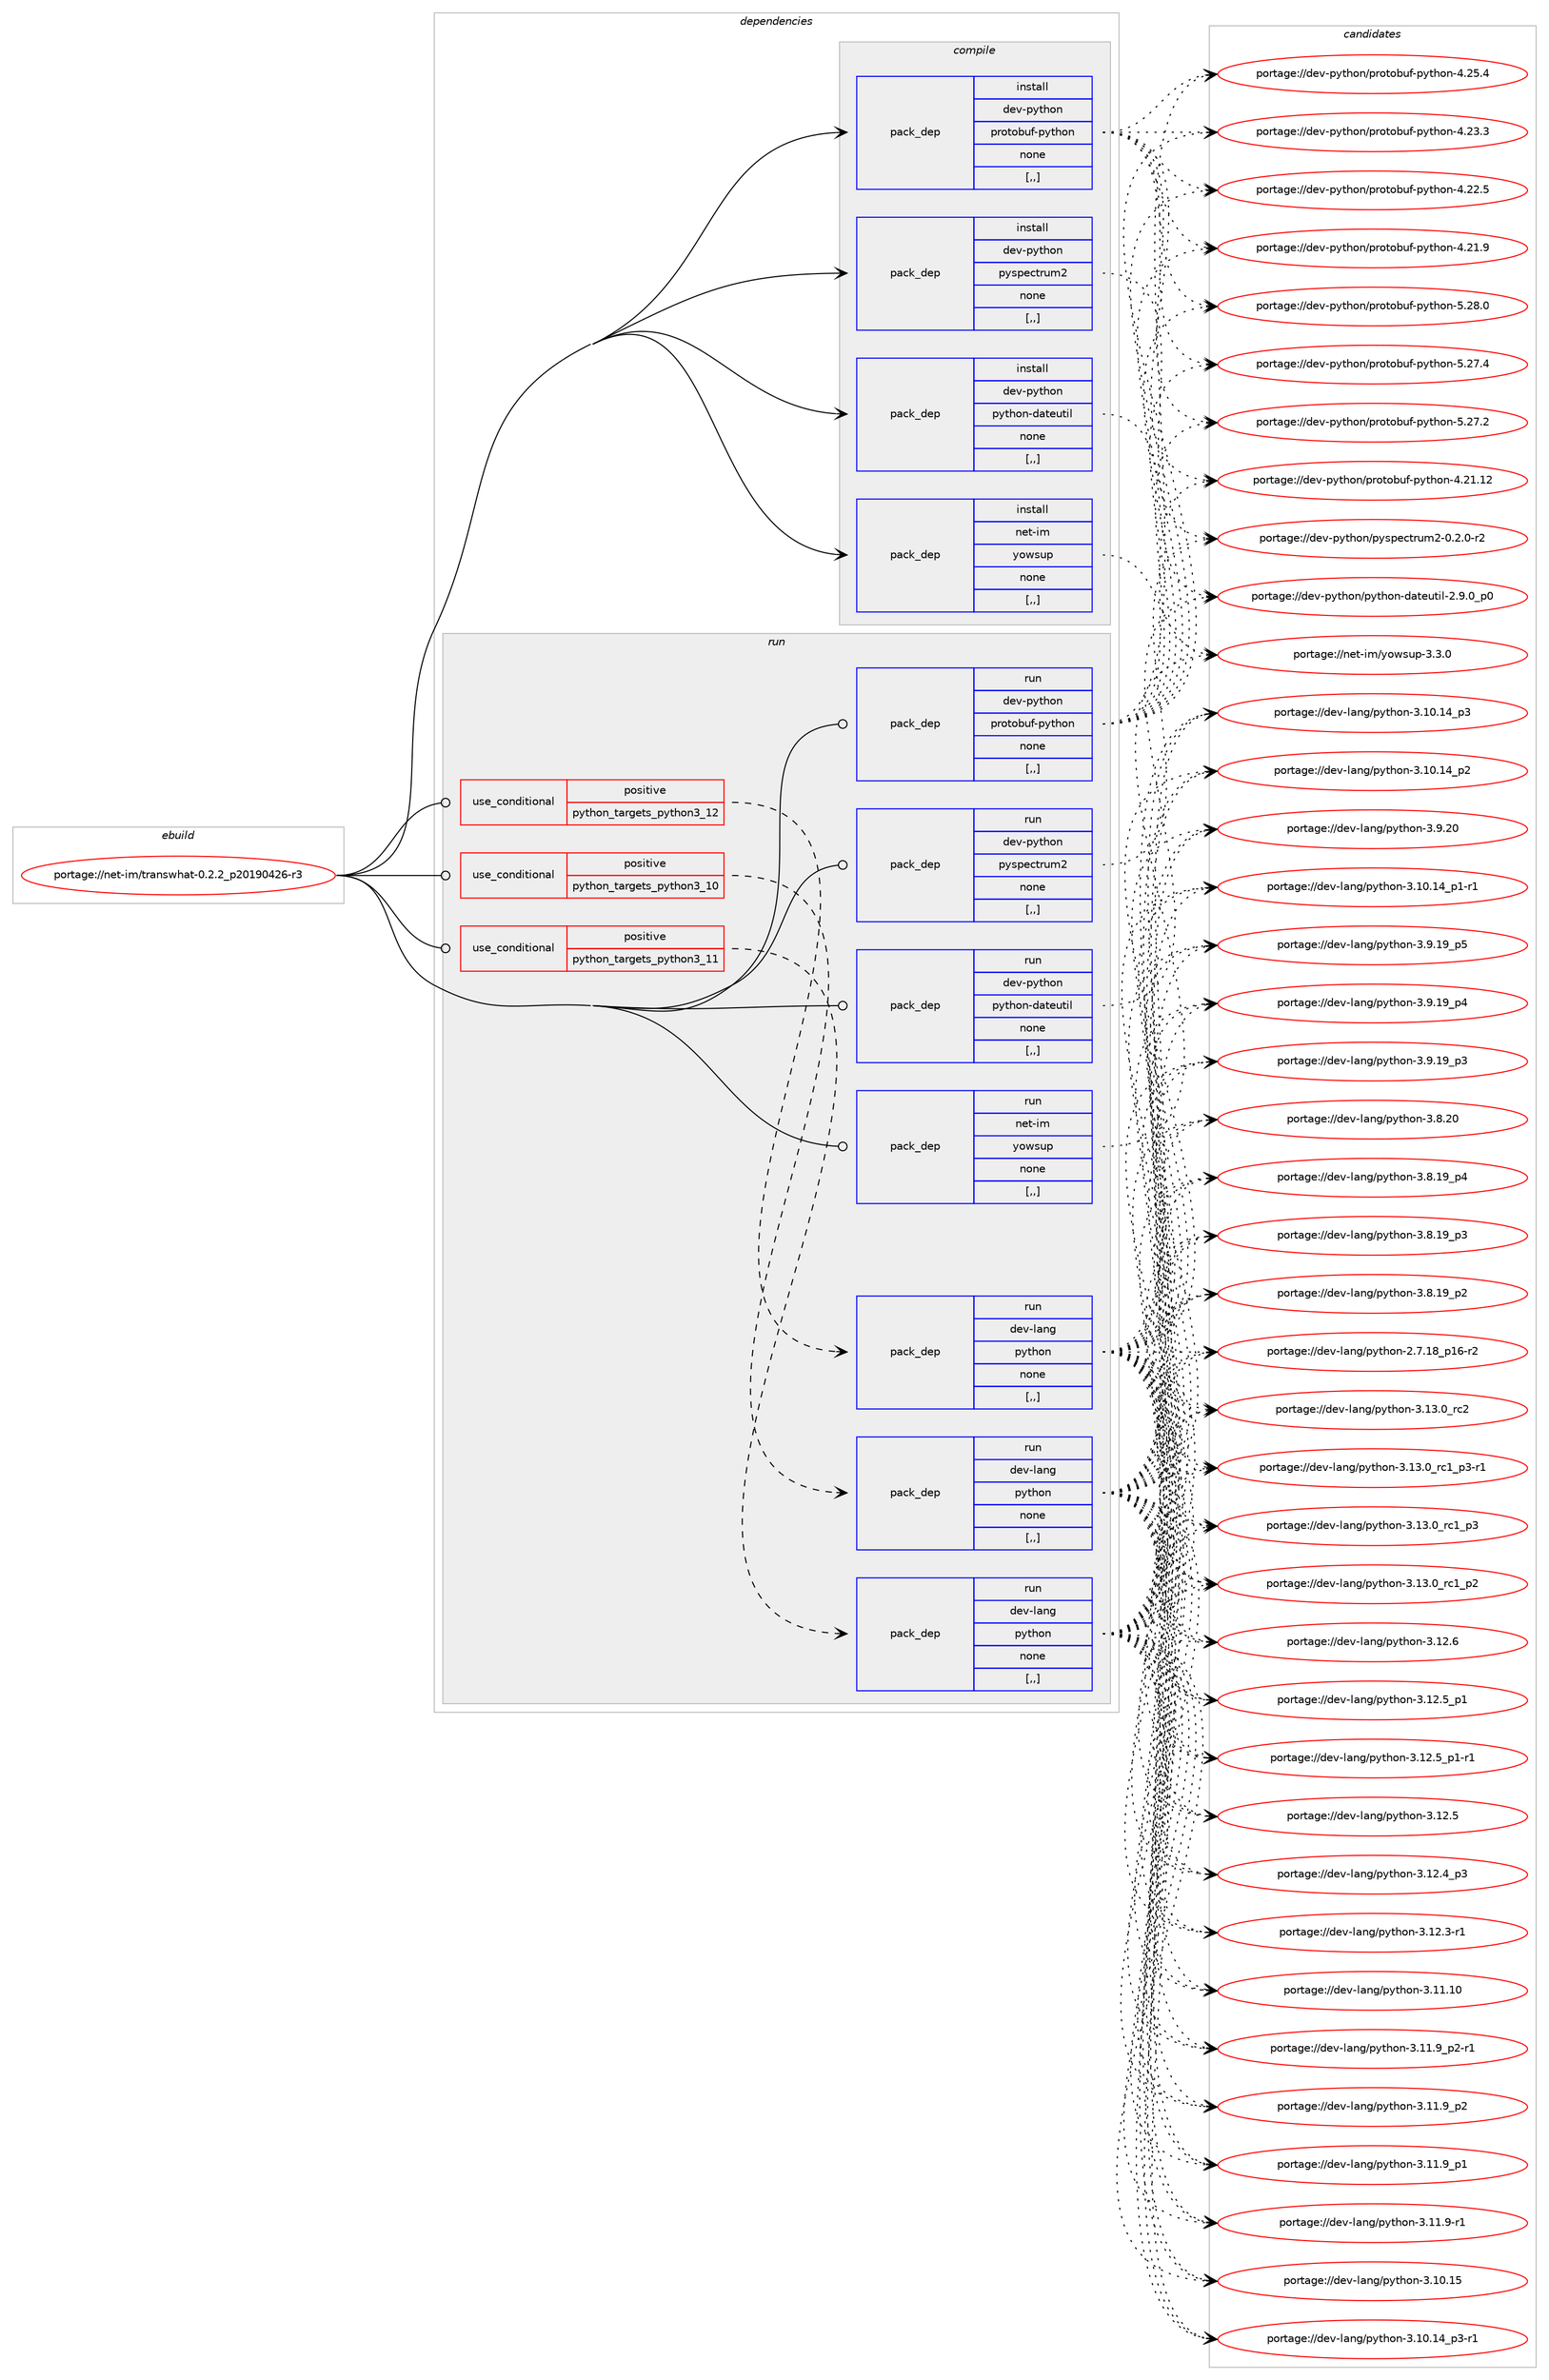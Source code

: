 digraph prolog {

# *************
# Graph options
# *************

newrank=true;
concentrate=true;
compound=true;
graph [rankdir=LR,fontname=Helvetica,fontsize=10,ranksep=1.5];#, ranksep=2.5, nodesep=0.2];
edge  [arrowhead=vee];
node  [fontname=Helvetica,fontsize=10];

# **********
# The ebuild
# **********

subgraph cluster_leftcol {
color=gray;
label=<<i>ebuild</i>>;
id [label="portage://net-im/transwhat-0.2.2_p20190426-r3", color=red, width=4, href="../net-im/transwhat-0.2.2_p20190426-r3.svg"];
}

# ****************
# The dependencies
# ****************

subgraph cluster_midcol {
color=gray;
label=<<i>dependencies</i>>;
subgraph cluster_compile {
fillcolor="#eeeeee";
style=filled;
label=<<i>compile</i>>;
subgraph pack633981 {
dependency867065 [label=<<TABLE BORDER="0" CELLBORDER="1" CELLSPACING="0" CELLPADDING="4" WIDTH="220"><TR><TD ROWSPAN="6" CELLPADDING="30">pack_dep</TD></TR><TR><TD WIDTH="110">install</TD></TR><TR><TD>dev-python</TD></TR><TR><TD>protobuf-python</TD></TR><TR><TD>none</TD></TR><TR><TD>[,,]</TD></TR></TABLE>>, shape=none, color=blue];
}
id:e -> dependency867065:w [weight=20,style="solid",arrowhead="vee"];
subgraph pack633982 {
dependency867066 [label=<<TABLE BORDER="0" CELLBORDER="1" CELLSPACING="0" CELLPADDING="4" WIDTH="220"><TR><TD ROWSPAN="6" CELLPADDING="30">pack_dep</TD></TR><TR><TD WIDTH="110">install</TD></TR><TR><TD>dev-python</TD></TR><TR><TD>pyspectrum2</TD></TR><TR><TD>none</TD></TR><TR><TD>[,,]</TD></TR></TABLE>>, shape=none, color=blue];
}
id:e -> dependency867066:w [weight=20,style="solid",arrowhead="vee"];
subgraph pack633983 {
dependency867067 [label=<<TABLE BORDER="0" CELLBORDER="1" CELLSPACING="0" CELLPADDING="4" WIDTH="220"><TR><TD ROWSPAN="6" CELLPADDING="30">pack_dep</TD></TR><TR><TD WIDTH="110">install</TD></TR><TR><TD>dev-python</TD></TR><TR><TD>python-dateutil</TD></TR><TR><TD>none</TD></TR><TR><TD>[,,]</TD></TR></TABLE>>, shape=none, color=blue];
}
id:e -> dependency867067:w [weight=20,style="solid",arrowhead="vee"];
subgraph pack633984 {
dependency867068 [label=<<TABLE BORDER="0" CELLBORDER="1" CELLSPACING="0" CELLPADDING="4" WIDTH="220"><TR><TD ROWSPAN="6" CELLPADDING="30">pack_dep</TD></TR><TR><TD WIDTH="110">install</TD></TR><TR><TD>net-im</TD></TR><TR><TD>yowsup</TD></TR><TR><TD>none</TD></TR><TR><TD>[,,]</TD></TR></TABLE>>, shape=none, color=blue];
}
id:e -> dependency867068:w [weight=20,style="solid",arrowhead="vee"];
}
subgraph cluster_compileandrun {
fillcolor="#eeeeee";
style=filled;
label=<<i>compile and run</i>>;
}
subgraph cluster_run {
fillcolor="#eeeeee";
style=filled;
label=<<i>run</i>>;
subgraph cond226703 {
dependency867069 [label=<<TABLE BORDER="0" CELLBORDER="1" CELLSPACING="0" CELLPADDING="4"><TR><TD ROWSPAN="3" CELLPADDING="10">use_conditional</TD></TR><TR><TD>positive</TD></TR><TR><TD>python_targets_python3_10</TD></TR></TABLE>>, shape=none, color=red];
subgraph pack633985 {
dependency867070 [label=<<TABLE BORDER="0" CELLBORDER="1" CELLSPACING="0" CELLPADDING="4" WIDTH="220"><TR><TD ROWSPAN="6" CELLPADDING="30">pack_dep</TD></TR><TR><TD WIDTH="110">run</TD></TR><TR><TD>dev-lang</TD></TR><TR><TD>python</TD></TR><TR><TD>none</TD></TR><TR><TD>[,,]</TD></TR></TABLE>>, shape=none, color=blue];
}
dependency867069:e -> dependency867070:w [weight=20,style="dashed",arrowhead="vee"];
}
id:e -> dependency867069:w [weight=20,style="solid",arrowhead="odot"];
subgraph cond226704 {
dependency867071 [label=<<TABLE BORDER="0" CELLBORDER="1" CELLSPACING="0" CELLPADDING="4"><TR><TD ROWSPAN="3" CELLPADDING="10">use_conditional</TD></TR><TR><TD>positive</TD></TR><TR><TD>python_targets_python3_11</TD></TR></TABLE>>, shape=none, color=red];
subgraph pack633986 {
dependency867072 [label=<<TABLE BORDER="0" CELLBORDER="1" CELLSPACING="0" CELLPADDING="4" WIDTH="220"><TR><TD ROWSPAN="6" CELLPADDING="30">pack_dep</TD></TR><TR><TD WIDTH="110">run</TD></TR><TR><TD>dev-lang</TD></TR><TR><TD>python</TD></TR><TR><TD>none</TD></TR><TR><TD>[,,]</TD></TR></TABLE>>, shape=none, color=blue];
}
dependency867071:e -> dependency867072:w [weight=20,style="dashed",arrowhead="vee"];
}
id:e -> dependency867071:w [weight=20,style="solid",arrowhead="odot"];
subgraph cond226705 {
dependency867073 [label=<<TABLE BORDER="0" CELLBORDER="1" CELLSPACING="0" CELLPADDING="4"><TR><TD ROWSPAN="3" CELLPADDING="10">use_conditional</TD></TR><TR><TD>positive</TD></TR><TR><TD>python_targets_python3_12</TD></TR></TABLE>>, shape=none, color=red];
subgraph pack633987 {
dependency867074 [label=<<TABLE BORDER="0" CELLBORDER="1" CELLSPACING="0" CELLPADDING="4" WIDTH="220"><TR><TD ROWSPAN="6" CELLPADDING="30">pack_dep</TD></TR><TR><TD WIDTH="110">run</TD></TR><TR><TD>dev-lang</TD></TR><TR><TD>python</TD></TR><TR><TD>none</TD></TR><TR><TD>[,,]</TD></TR></TABLE>>, shape=none, color=blue];
}
dependency867073:e -> dependency867074:w [weight=20,style="dashed",arrowhead="vee"];
}
id:e -> dependency867073:w [weight=20,style="solid",arrowhead="odot"];
subgraph pack633988 {
dependency867075 [label=<<TABLE BORDER="0" CELLBORDER="1" CELLSPACING="0" CELLPADDING="4" WIDTH="220"><TR><TD ROWSPAN="6" CELLPADDING="30">pack_dep</TD></TR><TR><TD WIDTH="110">run</TD></TR><TR><TD>dev-python</TD></TR><TR><TD>protobuf-python</TD></TR><TR><TD>none</TD></TR><TR><TD>[,,]</TD></TR></TABLE>>, shape=none, color=blue];
}
id:e -> dependency867075:w [weight=20,style="solid",arrowhead="odot"];
subgraph pack633989 {
dependency867076 [label=<<TABLE BORDER="0" CELLBORDER="1" CELLSPACING="0" CELLPADDING="4" WIDTH="220"><TR><TD ROWSPAN="6" CELLPADDING="30">pack_dep</TD></TR><TR><TD WIDTH="110">run</TD></TR><TR><TD>dev-python</TD></TR><TR><TD>pyspectrum2</TD></TR><TR><TD>none</TD></TR><TR><TD>[,,]</TD></TR></TABLE>>, shape=none, color=blue];
}
id:e -> dependency867076:w [weight=20,style="solid",arrowhead="odot"];
subgraph pack633990 {
dependency867077 [label=<<TABLE BORDER="0" CELLBORDER="1" CELLSPACING="0" CELLPADDING="4" WIDTH="220"><TR><TD ROWSPAN="6" CELLPADDING="30">pack_dep</TD></TR><TR><TD WIDTH="110">run</TD></TR><TR><TD>dev-python</TD></TR><TR><TD>python-dateutil</TD></TR><TR><TD>none</TD></TR><TR><TD>[,,]</TD></TR></TABLE>>, shape=none, color=blue];
}
id:e -> dependency867077:w [weight=20,style="solid",arrowhead="odot"];
subgraph pack633991 {
dependency867078 [label=<<TABLE BORDER="0" CELLBORDER="1" CELLSPACING="0" CELLPADDING="4" WIDTH="220"><TR><TD ROWSPAN="6" CELLPADDING="30">pack_dep</TD></TR><TR><TD WIDTH="110">run</TD></TR><TR><TD>net-im</TD></TR><TR><TD>yowsup</TD></TR><TR><TD>none</TD></TR><TR><TD>[,,]</TD></TR></TABLE>>, shape=none, color=blue];
}
id:e -> dependency867078:w [weight=20,style="solid",arrowhead="odot"];
}
}

# **************
# The candidates
# **************

subgraph cluster_choices {
rank=same;
color=gray;
label=<<i>candidates</i>>;

subgraph choice633981 {
color=black;
nodesep=1;
choice1001011184511212111610411111047112114111116111981171024511212111610411111045534650564648 [label="portage://dev-python/protobuf-python-5.28.0", color=red, width=4,href="../dev-python/protobuf-python-5.28.0.svg"];
choice1001011184511212111610411111047112114111116111981171024511212111610411111045534650554652 [label="portage://dev-python/protobuf-python-5.27.4", color=red, width=4,href="../dev-python/protobuf-python-5.27.4.svg"];
choice1001011184511212111610411111047112114111116111981171024511212111610411111045534650554650 [label="portage://dev-python/protobuf-python-5.27.2", color=red, width=4,href="../dev-python/protobuf-python-5.27.2.svg"];
choice1001011184511212111610411111047112114111116111981171024511212111610411111045524650534652 [label="portage://dev-python/protobuf-python-4.25.4", color=red, width=4,href="../dev-python/protobuf-python-4.25.4.svg"];
choice1001011184511212111610411111047112114111116111981171024511212111610411111045524650514651 [label="portage://dev-python/protobuf-python-4.23.3", color=red, width=4,href="../dev-python/protobuf-python-4.23.3.svg"];
choice1001011184511212111610411111047112114111116111981171024511212111610411111045524650504653 [label="portage://dev-python/protobuf-python-4.22.5", color=red, width=4,href="../dev-python/protobuf-python-4.22.5.svg"];
choice100101118451121211161041111104711211411111611198117102451121211161041111104552465049464950 [label="portage://dev-python/protobuf-python-4.21.12", color=red, width=4,href="../dev-python/protobuf-python-4.21.12.svg"];
choice1001011184511212111610411111047112114111116111981171024511212111610411111045524650494657 [label="portage://dev-python/protobuf-python-4.21.9", color=red, width=4,href="../dev-python/protobuf-python-4.21.9.svg"];
dependency867065:e -> choice1001011184511212111610411111047112114111116111981171024511212111610411111045534650564648:w [style=dotted,weight="100"];
dependency867065:e -> choice1001011184511212111610411111047112114111116111981171024511212111610411111045534650554652:w [style=dotted,weight="100"];
dependency867065:e -> choice1001011184511212111610411111047112114111116111981171024511212111610411111045534650554650:w [style=dotted,weight="100"];
dependency867065:e -> choice1001011184511212111610411111047112114111116111981171024511212111610411111045524650534652:w [style=dotted,weight="100"];
dependency867065:e -> choice1001011184511212111610411111047112114111116111981171024511212111610411111045524650514651:w [style=dotted,weight="100"];
dependency867065:e -> choice1001011184511212111610411111047112114111116111981171024511212111610411111045524650504653:w [style=dotted,weight="100"];
dependency867065:e -> choice100101118451121211161041111104711211411111611198117102451121211161041111104552465049464950:w [style=dotted,weight="100"];
dependency867065:e -> choice1001011184511212111610411111047112114111116111981171024511212111610411111045524650494657:w [style=dotted,weight="100"];
}
subgraph choice633982 {
color=black;
nodesep=1;
choice100101118451121211161041111104711212111511210199116114117109504548465046484511450 [label="portage://dev-python/pyspectrum2-0.2.0-r2", color=red, width=4,href="../dev-python/pyspectrum2-0.2.0-r2.svg"];
dependency867066:e -> choice100101118451121211161041111104711212111511210199116114117109504548465046484511450:w [style=dotted,weight="100"];
}
subgraph choice633983 {
color=black;
nodesep=1;
choice100101118451121211161041111104711212111610411111045100971161011171161051084550465746489511248 [label="portage://dev-python/python-dateutil-2.9.0_p0", color=red, width=4,href="../dev-python/python-dateutil-2.9.0_p0.svg"];
dependency867067:e -> choice100101118451121211161041111104711212111610411111045100971161011171161051084550465746489511248:w [style=dotted,weight="100"];
}
subgraph choice633984 {
color=black;
nodesep=1;
choice1101011164510510947121111119115117112455146514648 [label="portage://net-im/yowsup-3.3.0", color=red, width=4,href="../net-im/yowsup-3.3.0.svg"];
dependency867068:e -> choice1101011164510510947121111119115117112455146514648:w [style=dotted,weight="100"];
}
subgraph choice633985 {
color=black;
nodesep=1;
choice10010111845108971101034711212111610411111045514649514648951149950 [label="portage://dev-lang/python-3.13.0_rc2", color=red, width=4,href="../dev-lang/python-3.13.0_rc2.svg"];
choice1001011184510897110103471121211161041111104551464951464895114994995112514511449 [label="portage://dev-lang/python-3.13.0_rc1_p3-r1", color=red, width=4,href="../dev-lang/python-3.13.0_rc1_p3-r1.svg"];
choice100101118451089711010347112121116104111110455146495146489511499499511251 [label="portage://dev-lang/python-3.13.0_rc1_p3", color=red, width=4,href="../dev-lang/python-3.13.0_rc1_p3.svg"];
choice100101118451089711010347112121116104111110455146495146489511499499511250 [label="portage://dev-lang/python-3.13.0_rc1_p2", color=red, width=4,href="../dev-lang/python-3.13.0_rc1_p2.svg"];
choice10010111845108971101034711212111610411111045514649504654 [label="portage://dev-lang/python-3.12.6", color=red, width=4,href="../dev-lang/python-3.12.6.svg"];
choice1001011184510897110103471121211161041111104551464950465395112494511449 [label="portage://dev-lang/python-3.12.5_p1-r1", color=red, width=4,href="../dev-lang/python-3.12.5_p1-r1.svg"];
choice100101118451089711010347112121116104111110455146495046539511249 [label="portage://dev-lang/python-3.12.5_p1", color=red, width=4,href="../dev-lang/python-3.12.5_p1.svg"];
choice10010111845108971101034711212111610411111045514649504653 [label="portage://dev-lang/python-3.12.5", color=red, width=4,href="../dev-lang/python-3.12.5.svg"];
choice100101118451089711010347112121116104111110455146495046529511251 [label="portage://dev-lang/python-3.12.4_p3", color=red, width=4,href="../dev-lang/python-3.12.4_p3.svg"];
choice100101118451089711010347112121116104111110455146495046514511449 [label="portage://dev-lang/python-3.12.3-r1", color=red, width=4,href="../dev-lang/python-3.12.3-r1.svg"];
choice1001011184510897110103471121211161041111104551464949464948 [label="portage://dev-lang/python-3.11.10", color=red, width=4,href="../dev-lang/python-3.11.10.svg"];
choice1001011184510897110103471121211161041111104551464949465795112504511449 [label="portage://dev-lang/python-3.11.9_p2-r1", color=red, width=4,href="../dev-lang/python-3.11.9_p2-r1.svg"];
choice100101118451089711010347112121116104111110455146494946579511250 [label="portage://dev-lang/python-3.11.9_p2", color=red, width=4,href="../dev-lang/python-3.11.9_p2.svg"];
choice100101118451089711010347112121116104111110455146494946579511249 [label="portage://dev-lang/python-3.11.9_p1", color=red, width=4,href="../dev-lang/python-3.11.9_p1.svg"];
choice100101118451089711010347112121116104111110455146494946574511449 [label="portage://dev-lang/python-3.11.9-r1", color=red, width=4,href="../dev-lang/python-3.11.9-r1.svg"];
choice1001011184510897110103471121211161041111104551464948464953 [label="portage://dev-lang/python-3.10.15", color=red, width=4,href="../dev-lang/python-3.10.15.svg"];
choice100101118451089711010347112121116104111110455146494846495295112514511449 [label="portage://dev-lang/python-3.10.14_p3-r1", color=red, width=4,href="../dev-lang/python-3.10.14_p3-r1.svg"];
choice10010111845108971101034711212111610411111045514649484649529511251 [label="portage://dev-lang/python-3.10.14_p3", color=red, width=4,href="../dev-lang/python-3.10.14_p3.svg"];
choice10010111845108971101034711212111610411111045514649484649529511250 [label="portage://dev-lang/python-3.10.14_p2", color=red, width=4,href="../dev-lang/python-3.10.14_p2.svg"];
choice100101118451089711010347112121116104111110455146494846495295112494511449 [label="portage://dev-lang/python-3.10.14_p1-r1", color=red, width=4,href="../dev-lang/python-3.10.14_p1-r1.svg"];
choice10010111845108971101034711212111610411111045514657465048 [label="portage://dev-lang/python-3.9.20", color=red, width=4,href="../dev-lang/python-3.9.20.svg"];
choice100101118451089711010347112121116104111110455146574649579511253 [label="portage://dev-lang/python-3.9.19_p5", color=red, width=4,href="../dev-lang/python-3.9.19_p5.svg"];
choice100101118451089711010347112121116104111110455146574649579511252 [label="portage://dev-lang/python-3.9.19_p4", color=red, width=4,href="../dev-lang/python-3.9.19_p4.svg"];
choice100101118451089711010347112121116104111110455146574649579511251 [label="portage://dev-lang/python-3.9.19_p3", color=red, width=4,href="../dev-lang/python-3.9.19_p3.svg"];
choice10010111845108971101034711212111610411111045514656465048 [label="portage://dev-lang/python-3.8.20", color=red, width=4,href="../dev-lang/python-3.8.20.svg"];
choice100101118451089711010347112121116104111110455146564649579511252 [label="portage://dev-lang/python-3.8.19_p4", color=red, width=4,href="../dev-lang/python-3.8.19_p4.svg"];
choice100101118451089711010347112121116104111110455146564649579511251 [label="portage://dev-lang/python-3.8.19_p3", color=red, width=4,href="../dev-lang/python-3.8.19_p3.svg"];
choice100101118451089711010347112121116104111110455146564649579511250 [label="portage://dev-lang/python-3.8.19_p2", color=red, width=4,href="../dev-lang/python-3.8.19_p2.svg"];
choice100101118451089711010347112121116104111110455046554649569511249544511450 [label="portage://dev-lang/python-2.7.18_p16-r2", color=red, width=4,href="../dev-lang/python-2.7.18_p16-r2.svg"];
dependency867070:e -> choice10010111845108971101034711212111610411111045514649514648951149950:w [style=dotted,weight="100"];
dependency867070:e -> choice1001011184510897110103471121211161041111104551464951464895114994995112514511449:w [style=dotted,weight="100"];
dependency867070:e -> choice100101118451089711010347112121116104111110455146495146489511499499511251:w [style=dotted,weight="100"];
dependency867070:e -> choice100101118451089711010347112121116104111110455146495146489511499499511250:w [style=dotted,weight="100"];
dependency867070:e -> choice10010111845108971101034711212111610411111045514649504654:w [style=dotted,weight="100"];
dependency867070:e -> choice1001011184510897110103471121211161041111104551464950465395112494511449:w [style=dotted,weight="100"];
dependency867070:e -> choice100101118451089711010347112121116104111110455146495046539511249:w [style=dotted,weight="100"];
dependency867070:e -> choice10010111845108971101034711212111610411111045514649504653:w [style=dotted,weight="100"];
dependency867070:e -> choice100101118451089711010347112121116104111110455146495046529511251:w [style=dotted,weight="100"];
dependency867070:e -> choice100101118451089711010347112121116104111110455146495046514511449:w [style=dotted,weight="100"];
dependency867070:e -> choice1001011184510897110103471121211161041111104551464949464948:w [style=dotted,weight="100"];
dependency867070:e -> choice1001011184510897110103471121211161041111104551464949465795112504511449:w [style=dotted,weight="100"];
dependency867070:e -> choice100101118451089711010347112121116104111110455146494946579511250:w [style=dotted,weight="100"];
dependency867070:e -> choice100101118451089711010347112121116104111110455146494946579511249:w [style=dotted,weight="100"];
dependency867070:e -> choice100101118451089711010347112121116104111110455146494946574511449:w [style=dotted,weight="100"];
dependency867070:e -> choice1001011184510897110103471121211161041111104551464948464953:w [style=dotted,weight="100"];
dependency867070:e -> choice100101118451089711010347112121116104111110455146494846495295112514511449:w [style=dotted,weight="100"];
dependency867070:e -> choice10010111845108971101034711212111610411111045514649484649529511251:w [style=dotted,weight="100"];
dependency867070:e -> choice10010111845108971101034711212111610411111045514649484649529511250:w [style=dotted,weight="100"];
dependency867070:e -> choice100101118451089711010347112121116104111110455146494846495295112494511449:w [style=dotted,weight="100"];
dependency867070:e -> choice10010111845108971101034711212111610411111045514657465048:w [style=dotted,weight="100"];
dependency867070:e -> choice100101118451089711010347112121116104111110455146574649579511253:w [style=dotted,weight="100"];
dependency867070:e -> choice100101118451089711010347112121116104111110455146574649579511252:w [style=dotted,weight="100"];
dependency867070:e -> choice100101118451089711010347112121116104111110455146574649579511251:w [style=dotted,weight="100"];
dependency867070:e -> choice10010111845108971101034711212111610411111045514656465048:w [style=dotted,weight="100"];
dependency867070:e -> choice100101118451089711010347112121116104111110455146564649579511252:w [style=dotted,weight="100"];
dependency867070:e -> choice100101118451089711010347112121116104111110455146564649579511251:w [style=dotted,weight="100"];
dependency867070:e -> choice100101118451089711010347112121116104111110455146564649579511250:w [style=dotted,weight="100"];
dependency867070:e -> choice100101118451089711010347112121116104111110455046554649569511249544511450:w [style=dotted,weight="100"];
}
subgraph choice633986 {
color=black;
nodesep=1;
choice10010111845108971101034711212111610411111045514649514648951149950 [label="portage://dev-lang/python-3.13.0_rc2", color=red, width=4,href="../dev-lang/python-3.13.0_rc2.svg"];
choice1001011184510897110103471121211161041111104551464951464895114994995112514511449 [label="portage://dev-lang/python-3.13.0_rc1_p3-r1", color=red, width=4,href="../dev-lang/python-3.13.0_rc1_p3-r1.svg"];
choice100101118451089711010347112121116104111110455146495146489511499499511251 [label="portage://dev-lang/python-3.13.0_rc1_p3", color=red, width=4,href="../dev-lang/python-3.13.0_rc1_p3.svg"];
choice100101118451089711010347112121116104111110455146495146489511499499511250 [label="portage://dev-lang/python-3.13.0_rc1_p2", color=red, width=4,href="../dev-lang/python-3.13.0_rc1_p2.svg"];
choice10010111845108971101034711212111610411111045514649504654 [label="portage://dev-lang/python-3.12.6", color=red, width=4,href="../dev-lang/python-3.12.6.svg"];
choice1001011184510897110103471121211161041111104551464950465395112494511449 [label="portage://dev-lang/python-3.12.5_p1-r1", color=red, width=4,href="../dev-lang/python-3.12.5_p1-r1.svg"];
choice100101118451089711010347112121116104111110455146495046539511249 [label="portage://dev-lang/python-3.12.5_p1", color=red, width=4,href="../dev-lang/python-3.12.5_p1.svg"];
choice10010111845108971101034711212111610411111045514649504653 [label="portage://dev-lang/python-3.12.5", color=red, width=4,href="../dev-lang/python-3.12.5.svg"];
choice100101118451089711010347112121116104111110455146495046529511251 [label="portage://dev-lang/python-3.12.4_p3", color=red, width=4,href="../dev-lang/python-3.12.4_p3.svg"];
choice100101118451089711010347112121116104111110455146495046514511449 [label="portage://dev-lang/python-3.12.3-r1", color=red, width=4,href="../dev-lang/python-3.12.3-r1.svg"];
choice1001011184510897110103471121211161041111104551464949464948 [label="portage://dev-lang/python-3.11.10", color=red, width=4,href="../dev-lang/python-3.11.10.svg"];
choice1001011184510897110103471121211161041111104551464949465795112504511449 [label="portage://dev-lang/python-3.11.9_p2-r1", color=red, width=4,href="../dev-lang/python-3.11.9_p2-r1.svg"];
choice100101118451089711010347112121116104111110455146494946579511250 [label="portage://dev-lang/python-3.11.9_p2", color=red, width=4,href="../dev-lang/python-3.11.9_p2.svg"];
choice100101118451089711010347112121116104111110455146494946579511249 [label="portage://dev-lang/python-3.11.9_p1", color=red, width=4,href="../dev-lang/python-3.11.9_p1.svg"];
choice100101118451089711010347112121116104111110455146494946574511449 [label="portage://dev-lang/python-3.11.9-r1", color=red, width=4,href="../dev-lang/python-3.11.9-r1.svg"];
choice1001011184510897110103471121211161041111104551464948464953 [label="portage://dev-lang/python-3.10.15", color=red, width=4,href="../dev-lang/python-3.10.15.svg"];
choice100101118451089711010347112121116104111110455146494846495295112514511449 [label="portage://dev-lang/python-3.10.14_p3-r1", color=red, width=4,href="../dev-lang/python-3.10.14_p3-r1.svg"];
choice10010111845108971101034711212111610411111045514649484649529511251 [label="portage://dev-lang/python-3.10.14_p3", color=red, width=4,href="../dev-lang/python-3.10.14_p3.svg"];
choice10010111845108971101034711212111610411111045514649484649529511250 [label="portage://dev-lang/python-3.10.14_p2", color=red, width=4,href="../dev-lang/python-3.10.14_p2.svg"];
choice100101118451089711010347112121116104111110455146494846495295112494511449 [label="portage://dev-lang/python-3.10.14_p1-r1", color=red, width=4,href="../dev-lang/python-3.10.14_p1-r1.svg"];
choice10010111845108971101034711212111610411111045514657465048 [label="portage://dev-lang/python-3.9.20", color=red, width=4,href="../dev-lang/python-3.9.20.svg"];
choice100101118451089711010347112121116104111110455146574649579511253 [label="portage://dev-lang/python-3.9.19_p5", color=red, width=4,href="../dev-lang/python-3.9.19_p5.svg"];
choice100101118451089711010347112121116104111110455146574649579511252 [label="portage://dev-lang/python-3.9.19_p4", color=red, width=4,href="../dev-lang/python-3.9.19_p4.svg"];
choice100101118451089711010347112121116104111110455146574649579511251 [label="portage://dev-lang/python-3.9.19_p3", color=red, width=4,href="../dev-lang/python-3.9.19_p3.svg"];
choice10010111845108971101034711212111610411111045514656465048 [label="portage://dev-lang/python-3.8.20", color=red, width=4,href="../dev-lang/python-3.8.20.svg"];
choice100101118451089711010347112121116104111110455146564649579511252 [label="portage://dev-lang/python-3.8.19_p4", color=red, width=4,href="../dev-lang/python-3.8.19_p4.svg"];
choice100101118451089711010347112121116104111110455146564649579511251 [label="portage://dev-lang/python-3.8.19_p3", color=red, width=4,href="../dev-lang/python-3.8.19_p3.svg"];
choice100101118451089711010347112121116104111110455146564649579511250 [label="portage://dev-lang/python-3.8.19_p2", color=red, width=4,href="../dev-lang/python-3.8.19_p2.svg"];
choice100101118451089711010347112121116104111110455046554649569511249544511450 [label="portage://dev-lang/python-2.7.18_p16-r2", color=red, width=4,href="../dev-lang/python-2.7.18_p16-r2.svg"];
dependency867072:e -> choice10010111845108971101034711212111610411111045514649514648951149950:w [style=dotted,weight="100"];
dependency867072:e -> choice1001011184510897110103471121211161041111104551464951464895114994995112514511449:w [style=dotted,weight="100"];
dependency867072:e -> choice100101118451089711010347112121116104111110455146495146489511499499511251:w [style=dotted,weight="100"];
dependency867072:e -> choice100101118451089711010347112121116104111110455146495146489511499499511250:w [style=dotted,weight="100"];
dependency867072:e -> choice10010111845108971101034711212111610411111045514649504654:w [style=dotted,weight="100"];
dependency867072:e -> choice1001011184510897110103471121211161041111104551464950465395112494511449:w [style=dotted,weight="100"];
dependency867072:e -> choice100101118451089711010347112121116104111110455146495046539511249:w [style=dotted,weight="100"];
dependency867072:e -> choice10010111845108971101034711212111610411111045514649504653:w [style=dotted,weight="100"];
dependency867072:e -> choice100101118451089711010347112121116104111110455146495046529511251:w [style=dotted,weight="100"];
dependency867072:e -> choice100101118451089711010347112121116104111110455146495046514511449:w [style=dotted,weight="100"];
dependency867072:e -> choice1001011184510897110103471121211161041111104551464949464948:w [style=dotted,weight="100"];
dependency867072:e -> choice1001011184510897110103471121211161041111104551464949465795112504511449:w [style=dotted,weight="100"];
dependency867072:e -> choice100101118451089711010347112121116104111110455146494946579511250:w [style=dotted,weight="100"];
dependency867072:e -> choice100101118451089711010347112121116104111110455146494946579511249:w [style=dotted,weight="100"];
dependency867072:e -> choice100101118451089711010347112121116104111110455146494946574511449:w [style=dotted,weight="100"];
dependency867072:e -> choice1001011184510897110103471121211161041111104551464948464953:w [style=dotted,weight="100"];
dependency867072:e -> choice100101118451089711010347112121116104111110455146494846495295112514511449:w [style=dotted,weight="100"];
dependency867072:e -> choice10010111845108971101034711212111610411111045514649484649529511251:w [style=dotted,weight="100"];
dependency867072:e -> choice10010111845108971101034711212111610411111045514649484649529511250:w [style=dotted,weight="100"];
dependency867072:e -> choice100101118451089711010347112121116104111110455146494846495295112494511449:w [style=dotted,weight="100"];
dependency867072:e -> choice10010111845108971101034711212111610411111045514657465048:w [style=dotted,weight="100"];
dependency867072:e -> choice100101118451089711010347112121116104111110455146574649579511253:w [style=dotted,weight="100"];
dependency867072:e -> choice100101118451089711010347112121116104111110455146574649579511252:w [style=dotted,weight="100"];
dependency867072:e -> choice100101118451089711010347112121116104111110455146574649579511251:w [style=dotted,weight="100"];
dependency867072:e -> choice10010111845108971101034711212111610411111045514656465048:w [style=dotted,weight="100"];
dependency867072:e -> choice100101118451089711010347112121116104111110455146564649579511252:w [style=dotted,weight="100"];
dependency867072:e -> choice100101118451089711010347112121116104111110455146564649579511251:w [style=dotted,weight="100"];
dependency867072:e -> choice100101118451089711010347112121116104111110455146564649579511250:w [style=dotted,weight="100"];
dependency867072:e -> choice100101118451089711010347112121116104111110455046554649569511249544511450:w [style=dotted,weight="100"];
}
subgraph choice633987 {
color=black;
nodesep=1;
choice10010111845108971101034711212111610411111045514649514648951149950 [label="portage://dev-lang/python-3.13.0_rc2", color=red, width=4,href="../dev-lang/python-3.13.0_rc2.svg"];
choice1001011184510897110103471121211161041111104551464951464895114994995112514511449 [label="portage://dev-lang/python-3.13.0_rc1_p3-r1", color=red, width=4,href="../dev-lang/python-3.13.0_rc1_p3-r1.svg"];
choice100101118451089711010347112121116104111110455146495146489511499499511251 [label="portage://dev-lang/python-3.13.0_rc1_p3", color=red, width=4,href="../dev-lang/python-3.13.0_rc1_p3.svg"];
choice100101118451089711010347112121116104111110455146495146489511499499511250 [label="portage://dev-lang/python-3.13.0_rc1_p2", color=red, width=4,href="../dev-lang/python-3.13.0_rc1_p2.svg"];
choice10010111845108971101034711212111610411111045514649504654 [label="portage://dev-lang/python-3.12.6", color=red, width=4,href="../dev-lang/python-3.12.6.svg"];
choice1001011184510897110103471121211161041111104551464950465395112494511449 [label="portage://dev-lang/python-3.12.5_p1-r1", color=red, width=4,href="../dev-lang/python-3.12.5_p1-r1.svg"];
choice100101118451089711010347112121116104111110455146495046539511249 [label="portage://dev-lang/python-3.12.5_p1", color=red, width=4,href="../dev-lang/python-3.12.5_p1.svg"];
choice10010111845108971101034711212111610411111045514649504653 [label="portage://dev-lang/python-3.12.5", color=red, width=4,href="../dev-lang/python-3.12.5.svg"];
choice100101118451089711010347112121116104111110455146495046529511251 [label="portage://dev-lang/python-3.12.4_p3", color=red, width=4,href="../dev-lang/python-3.12.4_p3.svg"];
choice100101118451089711010347112121116104111110455146495046514511449 [label="portage://dev-lang/python-3.12.3-r1", color=red, width=4,href="../dev-lang/python-3.12.3-r1.svg"];
choice1001011184510897110103471121211161041111104551464949464948 [label="portage://dev-lang/python-3.11.10", color=red, width=4,href="../dev-lang/python-3.11.10.svg"];
choice1001011184510897110103471121211161041111104551464949465795112504511449 [label="portage://dev-lang/python-3.11.9_p2-r1", color=red, width=4,href="../dev-lang/python-3.11.9_p2-r1.svg"];
choice100101118451089711010347112121116104111110455146494946579511250 [label="portage://dev-lang/python-3.11.9_p2", color=red, width=4,href="../dev-lang/python-3.11.9_p2.svg"];
choice100101118451089711010347112121116104111110455146494946579511249 [label="portage://dev-lang/python-3.11.9_p1", color=red, width=4,href="../dev-lang/python-3.11.9_p1.svg"];
choice100101118451089711010347112121116104111110455146494946574511449 [label="portage://dev-lang/python-3.11.9-r1", color=red, width=4,href="../dev-lang/python-3.11.9-r1.svg"];
choice1001011184510897110103471121211161041111104551464948464953 [label="portage://dev-lang/python-3.10.15", color=red, width=4,href="../dev-lang/python-3.10.15.svg"];
choice100101118451089711010347112121116104111110455146494846495295112514511449 [label="portage://dev-lang/python-3.10.14_p3-r1", color=red, width=4,href="../dev-lang/python-3.10.14_p3-r1.svg"];
choice10010111845108971101034711212111610411111045514649484649529511251 [label="portage://dev-lang/python-3.10.14_p3", color=red, width=4,href="../dev-lang/python-3.10.14_p3.svg"];
choice10010111845108971101034711212111610411111045514649484649529511250 [label="portage://dev-lang/python-3.10.14_p2", color=red, width=4,href="../dev-lang/python-3.10.14_p2.svg"];
choice100101118451089711010347112121116104111110455146494846495295112494511449 [label="portage://dev-lang/python-3.10.14_p1-r1", color=red, width=4,href="../dev-lang/python-3.10.14_p1-r1.svg"];
choice10010111845108971101034711212111610411111045514657465048 [label="portage://dev-lang/python-3.9.20", color=red, width=4,href="../dev-lang/python-3.9.20.svg"];
choice100101118451089711010347112121116104111110455146574649579511253 [label="portage://dev-lang/python-3.9.19_p5", color=red, width=4,href="../dev-lang/python-3.9.19_p5.svg"];
choice100101118451089711010347112121116104111110455146574649579511252 [label="portage://dev-lang/python-3.9.19_p4", color=red, width=4,href="../dev-lang/python-3.9.19_p4.svg"];
choice100101118451089711010347112121116104111110455146574649579511251 [label="portage://dev-lang/python-3.9.19_p3", color=red, width=4,href="../dev-lang/python-3.9.19_p3.svg"];
choice10010111845108971101034711212111610411111045514656465048 [label="portage://dev-lang/python-3.8.20", color=red, width=4,href="../dev-lang/python-3.8.20.svg"];
choice100101118451089711010347112121116104111110455146564649579511252 [label="portage://dev-lang/python-3.8.19_p4", color=red, width=4,href="../dev-lang/python-3.8.19_p4.svg"];
choice100101118451089711010347112121116104111110455146564649579511251 [label="portage://dev-lang/python-3.8.19_p3", color=red, width=4,href="../dev-lang/python-3.8.19_p3.svg"];
choice100101118451089711010347112121116104111110455146564649579511250 [label="portage://dev-lang/python-3.8.19_p2", color=red, width=4,href="../dev-lang/python-3.8.19_p2.svg"];
choice100101118451089711010347112121116104111110455046554649569511249544511450 [label="portage://dev-lang/python-2.7.18_p16-r2", color=red, width=4,href="../dev-lang/python-2.7.18_p16-r2.svg"];
dependency867074:e -> choice10010111845108971101034711212111610411111045514649514648951149950:w [style=dotted,weight="100"];
dependency867074:e -> choice1001011184510897110103471121211161041111104551464951464895114994995112514511449:w [style=dotted,weight="100"];
dependency867074:e -> choice100101118451089711010347112121116104111110455146495146489511499499511251:w [style=dotted,weight="100"];
dependency867074:e -> choice100101118451089711010347112121116104111110455146495146489511499499511250:w [style=dotted,weight="100"];
dependency867074:e -> choice10010111845108971101034711212111610411111045514649504654:w [style=dotted,weight="100"];
dependency867074:e -> choice1001011184510897110103471121211161041111104551464950465395112494511449:w [style=dotted,weight="100"];
dependency867074:e -> choice100101118451089711010347112121116104111110455146495046539511249:w [style=dotted,weight="100"];
dependency867074:e -> choice10010111845108971101034711212111610411111045514649504653:w [style=dotted,weight="100"];
dependency867074:e -> choice100101118451089711010347112121116104111110455146495046529511251:w [style=dotted,weight="100"];
dependency867074:e -> choice100101118451089711010347112121116104111110455146495046514511449:w [style=dotted,weight="100"];
dependency867074:e -> choice1001011184510897110103471121211161041111104551464949464948:w [style=dotted,weight="100"];
dependency867074:e -> choice1001011184510897110103471121211161041111104551464949465795112504511449:w [style=dotted,weight="100"];
dependency867074:e -> choice100101118451089711010347112121116104111110455146494946579511250:w [style=dotted,weight="100"];
dependency867074:e -> choice100101118451089711010347112121116104111110455146494946579511249:w [style=dotted,weight="100"];
dependency867074:e -> choice100101118451089711010347112121116104111110455146494946574511449:w [style=dotted,weight="100"];
dependency867074:e -> choice1001011184510897110103471121211161041111104551464948464953:w [style=dotted,weight="100"];
dependency867074:e -> choice100101118451089711010347112121116104111110455146494846495295112514511449:w [style=dotted,weight="100"];
dependency867074:e -> choice10010111845108971101034711212111610411111045514649484649529511251:w [style=dotted,weight="100"];
dependency867074:e -> choice10010111845108971101034711212111610411111045514649484649529511250:w [style=dotted,weight="100"];
dependency867074:e -> choice100101118451089711010347112121116104111110455146494846495295112494511449:w [style=dotted,weight="100"];
dependency867074:e -> choice10010111845108971101034711212111610411111045514657465048:w [style=dotted,weight="100"];
dependency867074:e -> choice100101118451089711010347112121116104111110455146574649579511253:w [style=dotted,weight="100"];
dependency867074:e -> choice100101118451089711010347112121116104111110455146574649579511252:w [style=dotted,weight="100"];
dependency867074:e -> choice100101118451089711010347112121116104111110455146574649579511251:w [style=dotted,weight="100"];
dependency867074:e -> choice10010111845108971101034711212111610411111045514656465048:w [style=dotted,weight="100"];
dependency867074:e -> choice100101118451089711010347112121116104111110455146564649579511252:w [style=dotted,weight="100"];
dependency867074:e -> choice100101118451089711010347112121116104111110455146564649579511251:w [style=dotted,weight="100"];
dependency867074:e -> choice100101118451089711010347112121116104111110455146564649579511250:w [style=dotted,weight="100"];
dependency867074:e -> choice100101118451089711010347112121116104111110455046554649569511249544511450:w [style=dotted,weight="100"];
}
subgraph choice633988 {
color=black;
nodesep=1;
choice1001011184511212111610411111047112114111116111981171024511212111610411111045534650564648 [label="portage://dev-python/protobuf-python-5.28.0", color=red, width=4,href="../dev-python/protobuf-python-5.28.0.svg"];
choice1001011184511212111610411111047112114111116111981171024511212111610411111045534650554652 [label="portage://dev-python/protobuf-python-5.27.4", color=red, width=4,href="../dev-python/protobuf-python-5.27.4.svg"];
choice1001011184511212111610411111047112114111116111981171024511212111610411111045534650554650 [label="portage://dev-python/protobuf-python-5.27.2", color=red, width=4,href="../dev-python/protobuf-python-5.27.2.svg"];
choice1001011184511212111610411111047112114111116111981171024511212111610411111045524650534652 [label="portage://dev-python/protobuf-python-4.25.4", color=red, width=4,href="../dev-python/protobuf-python-4.25.4.svg"];
choice1001011184511212111610411111047112114111116111981171024511212111610411111045524650514651 [label="portage://dev-python/protobuf-python-4.23.3", color=red, width=4,href="../dev-python/protobuf-python-4.23.3.svg"];
choice1001011184511212111610411111047112114111116111981171024511212111610411111045524650504653 [label="portage://dev-python/protobuf-python-4.22.5", color=red, width=4,href="../dev-python/protobuf-python-4.22.5.svg"];
choice100101118451121211161041111104711211411111611198117102451121211161041111104552465049464950 [label="portage://dev-python/protobuf-python-4.21.12", color=red, width=4,href="../dev-python/protobuf-python-4.21.12.svg"];
choice1001011184511212111610411111047112114111116111981171024511212111610411111045524650494657 [label="portage://dev-python/protobuf-python-4.21.9", color=red, width=4,href="../dev-python/protobuf-python-4.21.9.svg"];
dependency867075:e -> choice1001011184511212111610411111047112114111116111981171024511212111610411111045534650564648:w [style=dotted,weight="100"];
dependency867075:e -> choice1001011184511212111610411111047112114111116111981171024511212111610411111045534650554652:w [style=dotted,weight="100"];
dependency867075:e -> choice1001011184511212111610411111047112114111116111981171024511212111610411111045534650554650:w [style=dotted,weight="100"];
dependency867075:e -> choice1001011184511212111610411111047112114111116111981171024511212111610411111045524650534652:w [style=dotted,weight="100"];
dependency867075:e -> choice1001011184511212111610411111047112114111116111981171024511212111610411111045524650514651:w [style=dotted,weight="100"];
dependency867075:e -> choice1001011184511212111610411111047112114111116111981171024511212111610411111045524650504653:w [style=dotted,weight="100"];
dependency867075:e -> choice100101118451121211161041111104711211411111611198117102451121211161041111104552465049464950:w [style=dotted,weight="100"];
dependency867075:e -> choice1001011184511212111610411111047112114111116111981171024511212111610411111045524650494657:w [style=dotted,weight="100"];
}
subgraph choice633989 {
color=black;
nodesep=1;
choice100101118451121211161041111104711212111511210199116114117109504548465046484511450 [label="portage://dev-python/pyspectrum2-0.2.0-r2", color=red, width=4,href="../dev-python/pyspectrum2-0.2.0-r2.svg"];
dependency867076:e -> choice100101118451121211161041111104711212111511210199116114117109504548465046484511450:w [style=dotted,weight="100"];
}
subgraph choice633990 {
color=black;
nodesep=1;
choice100101118451121211161041111104711212111610411111045100971161011171161051084550465746489511248 [label="portage://dev-python/python-dateutil-2.9.0_p0", color=red, width=4,href="../dev-python/python-dateutil-2.9.0_p0.svg"];
dependency867077:e -> choice100101118451121211161041111104711212111610411111045100971161011171161051084550465746489511248:w [style=dotted,weight="100"];
}
subgraph choice633991 {
color=black;
nodesep=1;
choice1101011164510510947121111119115117112455146514648 [label="portage://net-im/yowsup-3.3.0", color=red, width=4,href="../net-im/yowsup-3.3.0.svg"];
dependency867078:e -> choice1101011164510510947121111119115117112455146514648:w [style=dotted,weight="100"];
}
}

}
